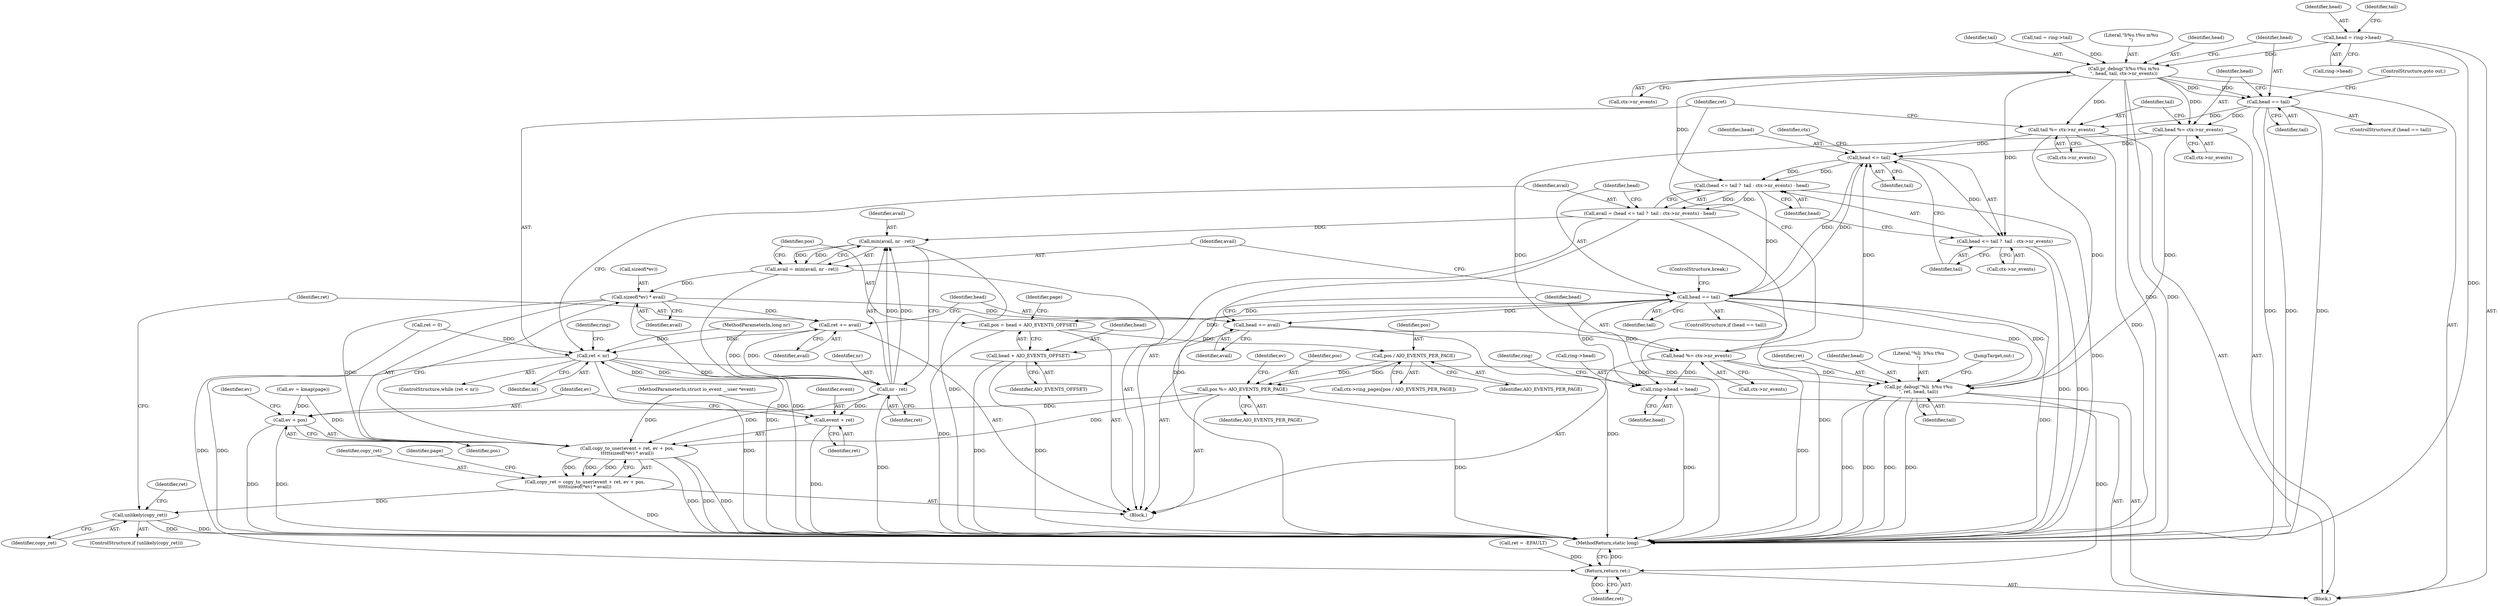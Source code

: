 digraph "0_linux_edfbbf388f293d70bf4b7c0bc38774d05e6f711a@pointer" {
"1000128" [label="(Call,head = ring->head)"];
"1000140" [label="(Call,pr_debug(\"h%u t%u m%u\n\", head, tail, ctx->nr_events))"];
"1000148" [label="(Call,head == tail)"];
"1000152" [label="(Call,head %= ctx->nr_events)"];
"1000174" [label="(Call,head <= tail)"];
"1000172" [label="(Call,(head <= tail ?  tail : ctx->nr_events) - head)"];
"1000170" [label="(Call,avail = (head <= tail ?  tail : ctx->nr_events) - head)"];
"1000189" [label="(Call,min(avail, nr - ret))"];
"1000187" [label="(Call,avail = min(avail, nr - ret))"];
"1000224" [label="(Call,sizeof(*ev) * avail)"];
"1000217" [label="(Call,copy_to_user(event + ret, ev + pos,\n\t\t\t\t\tsizeof(*ev) * avail))"];
"1000215" [label="(Call,copy_ret = copy_to_user(event + ret, ev + pos,\n\t\t\t\t\tsizeof(*ev) * avail))"];
"1000232" [label="(Call,unlikely(copy_ret))"];
"1000240" [label="(Call,ret += avail)"];
"1000163" [label="(Call,ret < nr)"];
"1000191" [label="(Call,nr - ret)"];
"1000218" [label="(Call,event + ret)"];
"1000272" [label="(Call,pr_debug(\"%li  h%u t%u\n\", ret, head, tail))"];
"1000283" [label="(Return,return ret;)"];
"1000243" [label="(Call,head += avail)"];
"1000246" [label="(Call,head %= ctx->nr_events)"];
"1000259" [label="(Call,ring->head = head)"];
"1000183" [label="(Call,head == tail)"];
"1000194" [label="(Call,pos = head + AIO_EVENTS_OFFSET)"];
"1000205" [label="(Call,pos / AIO_EVENTS_PER_PAGE)"];
"1000208" [label="(Call,pos %= AIO_EVENTS_PER_PAGE)"];
"1000221" [label="(Call,ev + pos)"];
"1000196" [label="(Call,head + AIO_EVENTS_OFFSET)"];
"1000173" [label="(Call,head <= tail ?  tail : ctx->nr_events)"];
"1000157" [label="(Call,tail %= ctx->nr_events)"];
"1000170" [label="(Call,avail = (head <= tail ?  tail : ctx->nr_events) - head)"];
"1000191" [label="(Call,nr - ret)"];
"1000149" [label="(Identifier,head)"];
"1000217" [label="(Call,copy_to_user(event + ret, ev + pos,\n\t\t\t\t\tsizeof(*ev) * avail))"];
"1000284" [label="(Identifier,ret)"];
"1000153" [label="(Identifier,head)"];
"1000194" [label="(Call,pos = head + AIO_EVENTS_OFFSET)"];
"1000198" [label="(Identifier,AIO_EVENTS_OFFSET)"];
"1000176" [label="(Identifier,tail)"];
"1000144" [label="(Call,ctx->nr_events)"];
"1000150" [label="(Identifier,tail)"];
"1000228" [label="(Identifier,avail)"];
"1000265" [label="(Identifier,ring)"];
"1000248" [label="(Call,ctx->nr_events)"];
"1000154" [label="(Call,ctx->nr_events)"];
"1000181" [label="(Identifier,head)"];
"1000190" [label="(Identifier,avail)"];
"1000151" [label="(ControlStructure,goto out;)"];
"1000263" [label="(Identifier,head)"];
"1000147" [label="(ControlStructure,if (head == tail))"];
"1000206" [label="(Identifier,pos)"];
"1000285" [label="(MethodReturn,static long)"];
"1000133" [label="(Call,tail = ring->tail)"];
"1000227" [label="(Identifier,ev)"];
"1000165" [label="(Identifier,nr)"];
"1000159" [label="(Call,ctx->nr_events)"];
"1000183" [label="(Call,head == tail)"];
"1000141" [label="(Literal,\"h%u t%u m%u\n\")"];
"1000244" [label="(Identifier,head)"];
"1000193" [label="(Identifier,ret)"];
"1000216" [label="(Identifier,copy_ret)"];
"1000219" [label="(Identifier,event)"];
"1000177" [label="(Identifier,tail)"];
"1000224" [label="(Call,sizeof(*ev) * avail)"];
"1000207" [label="(Identifier,AIO_EVENTS_PER_PAGE)"];
"1000277" [label="(JumpTarget,out:)"];
"1000188" [label="(Identifier,avail)"];
"1000192" [label="(Identifier,nr)"];
"1000185" [label="(Identifier,tail)"];
"1000242" [label="(Identifier,avail)"];
"1000283" [label="(Return,return ret;)"];
"1000208" [label="(Call,pos %= AIO_EVENTS_PER_PAGE)"];
"1000171" [label="(Identifier,avail)"];
"1000243" [label="(Call,head += avail)"];
"1000215" [label="(Call,copy_ret = copy_to_user(event + ret, ev + pos,\n\t\t\t\t\tsizeof(*ev) * avail))"];
"1000230" [label="(Identifier,page)"];
"1000175" [label="(Identifier,head)"];
"1000166" [label="(Block,)"];
"1000247" [label="(Identifier,head)"];
"1000246" [label="(Call,head %= ctx->nr_events)"];
"1000174" [label="(Call,head <= tail)"];
"1000196" [label="(Call,head + AIO_EVENTS_OFFSET)"];
"1000212" [label="(Identifier,ev)"];
"1000225" [label="(Call,sizeof(*ev))"];
"1000195" [label="(Identifier,pos)"];
"1000182" [label="(ControlStructure,if (head == tail))"];
"1000223" [label="(Identifier,pos)"];
"1000218" [label="(Call,event + ret)"];
"1000179" [label="(Identifier,ctx)"];
"1000189" [label="(Call,min(avail, nr - ret))"];
"1000241" [label="(Identifier,ret)"];
"1000205" [label="(Call,pos / AIO_EVENTS_PER_PAGE)"];
"1000221" [label="(Call,ev + pos)"];
"1000240" [label="(Call,ret += avail)"];
"1000129" [label="(Identifier,head)"];
"1000187" [label="(Call,avail = min(avail, nr - ret))"];
"1000260" [label="(Call,ring->head)"];
"1000148" [label="(Call,head == tail)"];
"1000211" [label="(Call,ev = kmap(page))"];
"1000184" [label="(Identifier,head)"];
"1000162" [label="(ControlStructure,while (ret < nr))"];
"1000231" [label="(ControlStructure,if (unlikely(copy_ret)))"];
"1000142" [label="(Identifier,head)"];
"1000233" [label="(Identifier,copy_ret)"];
"1000143" [label="(Identifier,tail)"];
"1000128" [label="(Call,head = ring->head)"];
"1000274" [label="(Identifier,ret)"];
"1000235" [label="(Call,ret = -EFAULT)"];
"1000105" [label="(Block,)"];
"1000186" [label="(ControlStructure,break;)"];
"1000232" [label="(Call,unlikely(copy_ret))"];
"1000197" [label="(Identifier,head)"];
"1000164" [label="(Identifier,ret)"];
"1000275" [label="(Identifier,head)"];
"1000104" [label="(MethodParameterIn,long nr)"];
"1000210" [label="(Identifier,AIO_EVENTS_PER_PAGE)"];
"1000273" [label="(Literal,\"%li  h%u t%u\n\")"];
"1000163" [label="(Call,ret < nr)"];
"1000201" [label="(Call,ctx->ring_pages[pos / AIO_EVENTS_PER_PAGE])"];
"1000173" [label="(Call,head <= tail ?  tail : ctx->nr_events)"];
"1000245" [label="(Identifier,avail)"];
"1000236" [label="(Identifier,ret)"];
"1000157" [label="(Call,tail %= ctx->nr_events)"];
"1000272" [label="(Call,pr_debug(\"%li  h%u t%u\n\", ret, head, tail))"];
"1000220" [label="(Identifier,ret)"];
"1000158" [label="(Identifier,tail)"];
"1000200" [label="(Identifier,page)"];
"1000152" [label="(Call,head %= ctx->nr_events)"];
"1000209" [label="(Identifier,pos)"];
"1000103" [label="(MethodParameterIn,struct io_event __user *event)"];
"1000259" [label="(Call,ring->head = head)"];
"1000178" [label="(Call,ctx->nr_events)"];
"1000252" [label="(Identifier,ring)"];
"1000130" [label="(Call,ring->head)"];
"1000140" [label="(Call,pr_debug(\"h%u t%u m%u\n\", head, tail, ctx->nr_events))"];
"1000134" [label="(Identifier,tail)"];
"1000276" [label="(Identifier,tail)"];
"1000111" [label="(Call,ret = 0)"];
"1000172" [label="(Call,(head <= tail ?  tail : ctx->nr_events) - head)"];
"1000222" [label="(Identifier,ev)"];
"1000128" -> "1000105"  [label="AST: "];
"1000128" -> "1000130"  [label="CFG: "];
"1000129" -> "1000128"  [label="AST: "];
"1000130" -> "1000128"  [label="AST: "];
"1000134" -> "1000128"  [label="CFG: "];
"1000128" -> "1000285"  [label="DDG: "];
"1000128" -> "1000140"  [label="DDG: "];
"1000140" -> "1000105"  [label="AST: "];
"1000140" -> "1000144"  [label="CFG: "];
"1000141" -> "1000140"  [label="AST: "];
"1000142" -> "1000140"  [label="AST: "];
"1000143" -> "1000140"  [label="AST: "];
"1000144" -> "1000140"  [label="AST: "];
"1000149" -> "1000140"  [label="CFG: "];
"1000140" -> "1000285"  [label="DDG: "];
"1000140" -> "1000285"  [label="DDG: "];
"1000133" -> "1000140"  [label="DDG: "];
"1000140" -> "1000148"  [label="DDG: "];
"1000140" -> "1000148"  [label="DDG: "];
"1000140" -> "1000152"  [label="DDG: "];
"1000140" -> "1000157"  [label="DDG: "];
"1000140" -> "1000172"  [label="DDG: "];
"1000140" -> "1000173"  [label="DDG: "];
"1000148" -> "1000147"  [label="AST: "];
"1000148" -> "1000150"  [label="CFG: "];
"1000149" -> "1000148"  [label="AST: "];
"1000150" -> "1000148"  [label="AST: "];
"1000151" -> "1000148"  [label="CFG: "];
"1000153" -> "1000148"  [label="CFG: "];
"1000148" -> "1000285"  [label="DDG: "];
"1000148" -> "1000285"  [label="DDG: "];
"1000148" -> "1000285"  [label="DDG: "];
"1000148" -> "1000152"  [label="DDG: "];
"1000148" -> "1000157"  [label="DDG: "];
"1000152" -> "1000105"  [label="AST: "];
"1000152" -> "1000154"  [label="CFG: "];
"1000153" -> "1000152"  [label="AST: "];
"1000154" -> "1000152"  [label="AST: "];
"1000158" -> "1000152"  [label="CFG: "];
"1000152" -> "1000174"  [label="DDG: "];
"1000152" -> "1000259"  [label="DDG: "];
"1000152" -> "1000272"  [label="DDG: "];
"1000174" -> "1000173"  [label="AST: "];
"1000174" -> "1000176"  [label="CFG: "];
"1000175" -> "1000174"  [label="AST: "];
"1000176" -> "1000174"  [label="AST: "];
"1000177" -> "1000174"  [label="CFG: "];
"1000179" -> "1000174"  [label="CFG: "];
"1000174" -> "1000172"  [label="DDG: "];
"1000174" -> "1000172"  [label="DDG: "];
"1000246" -> "1000174"  [label="DDG: "];
"1000183" -> "1000174"  [label="DDG: "];
"1000157" -> "1000174"  [label="DDG: "];
"1000174" -> "1000173"  [label="DDG: "];
"1000174" -> "1000183"  [label="DDG: "];
"1000172" -> "1000170"  [label="AST: "];
"1000172" -> "1000181"  [label="CFG: "];
"1000173" -> "1000172"  [label="AST: "];
"1000181" -> "1000172"  [label="AST: "];
"1000170" -> "1000172"  [label="CFG: "];
"1000172" -> "1000285"  [label="DDG: "];
"1000172" -> "1000170"  [label="DDG: "];
"1000172" -> "1000170"  [label="DDG: "];
"1000172" -> "1000183"  [label="DDG: "];
"1000170" -> "1000166"  [label="AST: "];
"1000171" -> "1000170"  [label="AST: "];
"1000184" -> "1000170"  [label="CFG: "];
"1000170" -> "1000285"  [label="DDG: "];
"1000170" -> "1000285"  [label="DDG: "];
"1000170" -> "1000189"  [label="DDG: "];
"1000189" -> "1000187"  [label="AST: "];
"1000189" -> "1000191"  [label="CFG: "];
"1000190" -> "1000189"  [label="AST: "];
"1000191" -> "1000189"  [label="AST: "];
"1000187" -> "1000189"  [label="CFG: "];
"1000189" -> "1000285"  [label="DDG: "];
"1000189" -> "1000187"  [label="DDG: "];
"1000189" -> "1000187"  [label="DDG: "];
"1000191" -> "1000189"  [label="DDG: "];
"1000191" -> "1000189"  [label="DDG: "];
"1000187" -> "1000166"  [label="AST: "];
"1000188" -> "1000187"  [label="AST: "];
"1000195" -> "1000187"  [label="CFG: "];
"1000187" -> "1000285"  [label="DDG: "];
"1000187" -> "1000224"  [label="DDG: "];
"1000224" -> "1000217"  [label="AST: "];
"1000224" -> "1000228"  [label="CFG: "];
"1000225" -> "1000224"  [label="AST: "];
"1000228" -> "1000224"  [label="AST: "];
"1000217" -> "1000224"  [label="CFG: "];
"1000224" -> "1000285"  [label="DDG: "];
"1000224" -> "1000217"  [label="DDG: "];
"1000224" -> "1000240"  [label="DDG: "];
"1000224" -> "1000243"  [label="DDG: "];
"1000217" -> "1000215"  [label="AST: "];
"1000218" -> "1000217"  [label="AST: "];
"1000221" -> "1000217"  [label="AST: "];
"1000215" -> "1000217"  [label="CFG: "];
"1000217" -> "1000285"  [label="DDG: "];
"1000217" -> "1000285"  [label="DDG: "];
"1000217" -> "1000285"  [label="DDG: "];
"1000217" -> "1000215"  [label="DDG: "];
"1000217" -> "1000215"  [label="DDG: "];
"1000217" -> "1000215"  [label="DDG: "];
"1000103" -> "1000217"  [label="DDG: "];
"1000191" -> "1000217"  [label="DDG: "];
"1000211" -> "1000217"  [label="DDG: "];
"1000208" -> "1000217"  [label="DDG: "];
"1000215" -> "1000166"  [label="AST: "];
"1000216" -> "1000215"  [label="AST: "];
"1000230" -> "1000215"  [label="CFG: "];
"1000215" -> "1000285"  [label="DDG: "];
"1000215" -> "1000232"  [label="DDG: "];
"1000232" -> "1000231"  [label="AST: "];
"1000232" -> "1000233"  [label="CFG: "];
"1000233" -> "1000232"  [label="AST: "];
"1000236" -> "1000232"  [label="CFG: "];
"1000241" -> "1000232"  [label="CFG: "];
"1000232" -> "1000285"  [label="DDG: "];
"1000232" -> "1000285"  [label="DDG: "];
"1000240" -> "1000166"  [label="AST: "];
"1000240" -> "1000242"  [label="CFG: "];
"1000241" -> "1000240"  [label="AST: "];
"1000242" -> "1000240"  [label="AST: "];
"1000244" -> "1000240"  [label="CFG: "];
"1000240" -> "1000163"  [label="DDG: "];
"1000191" -> "1000240"  [label="DDG: "];
"1000163" -> "1000162"  [label="AST: "];
"1000163" -> "1000165"  [label="CFG: "];
"1000164" -> "1000163"  [label="AST: "];
"1000165" -> "1000163"  [label="AST: "];
"1000171" -> "1000163"  [label="CFG: "];
"1000252" -> "1000163"  [label="CFG: "];
"1000163" -> "1000285"  [label="DDG: "];
"1000163" -> "1000285"  [label="DDG: "];
"1000111" -> "1000163"  [label="DDG: "];
"1000191" -> "1000163"  [label="DDG: "];
"1000104" -> "1000163"  [label="DDG: "];
"1000163" -> "1000191"  [label="DDG: "];
"1000163" -> "1000191"  [label="DDG: "];
"1000163" -> "1000272"  [label="DDG: "];
"1000191" -> "1000193"  [label="CFG: "];
"1000192" -> "1000191"  [label="AST: "];
"1000193" -> "1000191"  [label="AST: "];
"1000191" -> "1000285"  [label="DDG: "];
"1000104" -> "1000191"  [label="DDG: "];
"1000191" -> "1000218"  [label="DDG: "];
"1000218" -> "1000220"  [label="CFG: "];
"1000219" -> "1000218"  [label="AST: "];
"1000220" -> "1000218"  [label="AST: "];
"1000222" -> "1000218"  [label="CFG: "];
"1000218" -> "1000285"  [label="DDG: "];
"1000103" -> "1000218"  [label="DDG: "];
"1000272" -> "1000105"  [label="AST: "];
"1000272" -> "1000276"  [label="CFG: "];
"1000273" -> "1000272"  [label="AST: "];
"1000274" -> "1000272"  [label="AST: "];
"1000275" -> "1000272"  [label="AST: "];
"1000276" -> "1000272"  [label="AST: "];
"1000277" -> "1000272"  [label="CFG: "];
"1000272" -> "1000285"  [label="DDG: "];
"1000272" -> "1000285"  [label="DDG: "];
"1000272" -> "1000285"  [label="DDG: "];
"1000272" -> "1000285"  [label="DDG: "];
"1000183" -> "1000272"  [label="DDG: "];
"1000183" -> "1000272"  [label="DDG: "];
"1000246" -> "1000272"  [label="DDG: "];
"1000157" -> "1000272"  [label="DDG: "];
"1000272" -> "1000283"  [label="DDG: "];
"1000283" -> "1000105"  [label="AST: "];
"1000283" -> "1000284"  [label="CFG: "];
"1000284" -> "1000283"  [label="AST: "];
"1000285" -> "1000283"  [label="CFG: "];
"1000283" -> "1000285"  [label="DDG: "];
"1000284" -> "1000283"  [label="DDG: "];
"1000235" -> "1000283"  [label="DDG: "];
"1000111" -> "1000283"  [label="DDG: "];
"1000243" -> "1000166"  [label="AST: "];
"1000243" -> "1000245"  [label="CFG: "];
"1000244" -> "1000243"  [label="AST: "];
"1000245" -> "1000243"  [label="AST: "];
"1000247" -> "1000243"  [label="CFG: "];
"1000243" -> "1000285"  [label="DDG: "];
"1000183" -> "1000243"  [label="DDG: "];
"1000243" -> "1000246"  [label="DDG: "];
"1000246" -> "1000166"  [label="AST: "];
"1000246" -> "1000248"  [label="CFG: "];
"1000247" -> "1000246"  [label="AST: "];
"1000248" -> "1000246"  [label="AST: "];
"1000164" -> "1000246"  [label="CFG: "];
"1000246" -> "1000285"  [label="DDG: "];
"1000246" -> "1000259"  [label="DDG: "];
"1000259" -> "1000105"  [label="AST: "];
"1000259" -> "1000263"  [label="CFG: "];
"1000260" -> "1000259"  [label="AST: "];
"1000263" -> "1000259"  [label="AST: "];
"1000265" -> "1000259"  [label="CFG: "];
"1000259" -> "1000285"  [label="DDG: "];
"1000183" -> "1000259"  [label="DDG: "];
"1000183" -> "1000182"  [label="AST: "];
"1000183" -> "1000185"  [label="CFG: "];
"1000184" -> "1000183"  [label="AST: "];
"1000185" -> "1000183"  [label="AST: "];
"1000186" -> "1000183"  [label="CFG: "];
"1000188" -> "1000183"  [label="CFG: "];
"1000183" -> "1000285"  [label="DDG: "];
"1000183" -> "1000285"  [label="DDG: "];
"1000183" -> "1000194"  [label="DDG: "];
"1000183" -> "1000196"  [label="DDG: "];
"1000194" -> "1000166"  [label="AST: "];
"1000194" -> "1000196"  [label="CFG: "];
"1000195" -> "1000194"  [label="AST: "];
"1000196" -> "1000194"  [label="AST: "];
"1000200" -> "1000194"  [label="CFG: "];
"1000194" -> "1000285"  [label="DDG: "];
"1000194" -> "1000205"  [label="DDG: "];
"1000205" -> "1000201"  [label="AST: "];
"1000205" -> "1000207"  [label="CFG: "];
"1000206" -> "1000205"  [label="AST: "];
"1000207" -> "1000205"  [label="AST: "];
"1000201" -> "1000205"  [label="CFG: "];
"1000205" -> "1000208"  [label="DDG: "];
"1000205" -> "1000208"  [label="DDG: "];
"1000208" -> "1000166"  [label="AST: "];
"1000208" -> "1000210"  [label="CFG: "];
"1000209" -> "1000208"  [label="AST: "];
"1000210" -> "1000208"  [label="AST: "];
"1000212" -> "1000208"  [label="CFG: "];
"1000208" -> "1000285"  [label="DDG: "];
"1000208" -> "1000221"  [label="DDG: "];
"1000221" -> "1000223"  [label="CFG: "];
"1000222" -> "1000221"  [label="AST: "];
"1000223" -> "1000221"  [label="AST: "];
"1000227" -> "1000221"  [label="CFG: "];
"1000221" -> "1000285"  [label="DDG: "];
"1000221" -> "1000285"  [label="DDG: "];
"1000211" -> "1000221"  [label="DDG: "];
"1000196" -> "1000198"  [label="CFG: "];
"1000197" -> "1000196"  [label="AST: "];
"1000198" -> "1000196"  [label="AST: "];
"1000196" -> "1000285"  [label="DDG: "];
"1000196" -> "1000285"  [label="DDG: "];
"1000173" -> "1000177"  [label="CFG: "];
"1000173" -> "1000178"  [label="CFG: "];
"1000177" -> "1000173"  [label="AST: "];
"1000178" -> "1000173"  [label="AST: "];
"1000181" -> "1000173"  [label="CFG: "];
"1000173" -> "1000285"  [label="DDG: "];
"1000173" -> "1000285"  [label="DDG: "];
"1000157" -> "1000105"  [label="AST: "];
"1000157" -> "1000159"  [label="CFG: "];
"1000158" -> "1000157"  [label="AST: "];
"1000159" -> "1000157"  [label="AST: "];
"1000164" -> "1000157"  [label="CFG: "];
"1000157" -> "1000285"  [label="DDG: "];
}
